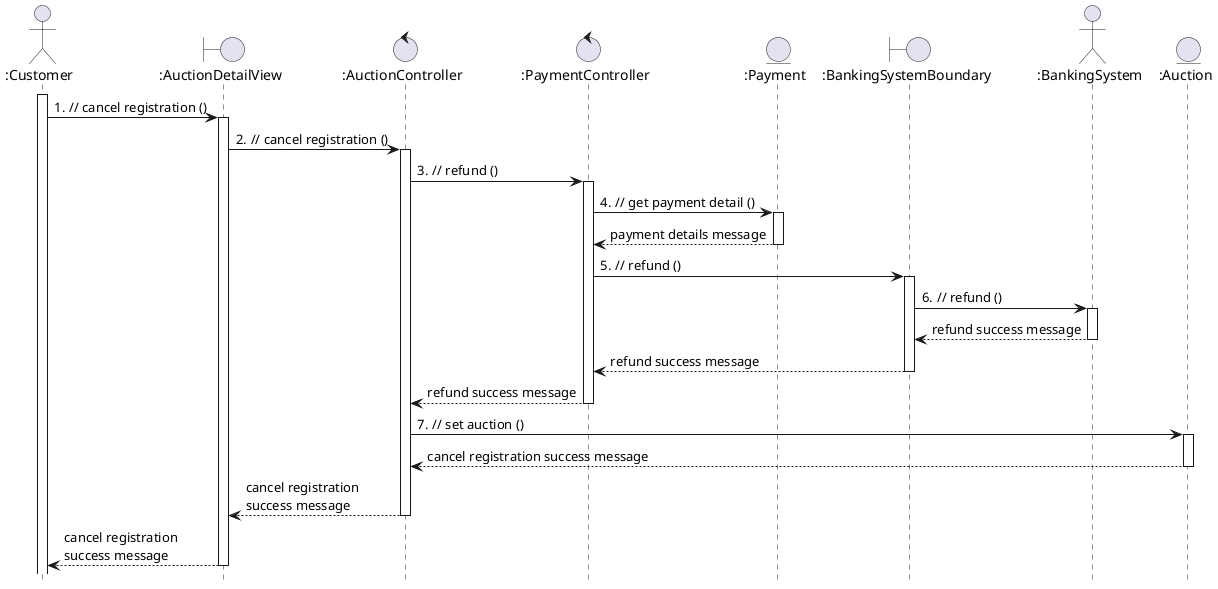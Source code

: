 @startuml cancel_registration
hide footbox

actor ":Customer" as customer
boundary ":AuctionDetailView" as view
control ":AuctionController" as auctionController
control ":PaymentController" as paymentController
entity ":Payment" as payment
boundary ":BankingSystemBoundary" as bankBoundary
actor ":BankingSystem" as bank
entity ":Auction" as auction

autonumber 1 1 "0."

customer ++
customer -> view: // cancel registration ()
activate view
view -> auctionController ++: // cancel registration ()
auctionController -> paymentController ++: // refund ()
paymentController -> payment ++: // get payment detail ()
autonumber stop
payment --> paymentController --: payment details message
autonumber resume
paymentController -> bankBoundary ++: // refund ()
bankBoundary -> bank ++: // refund ()
autonumber stop
bank --> bankBoundary --: refund success message
bankBoundary --> paymentController --: refund success message
paymentController --> auctionController --: refund success message
autonumber resume
auctionController -> auction ++ : // set auction ()
autonumber stop
auction --> auctionController --: cancel registration success message
auctionController --> view --: cancel registration\nsuccess message
view --> customer --: cancel registration\nsuccess message


@enduml